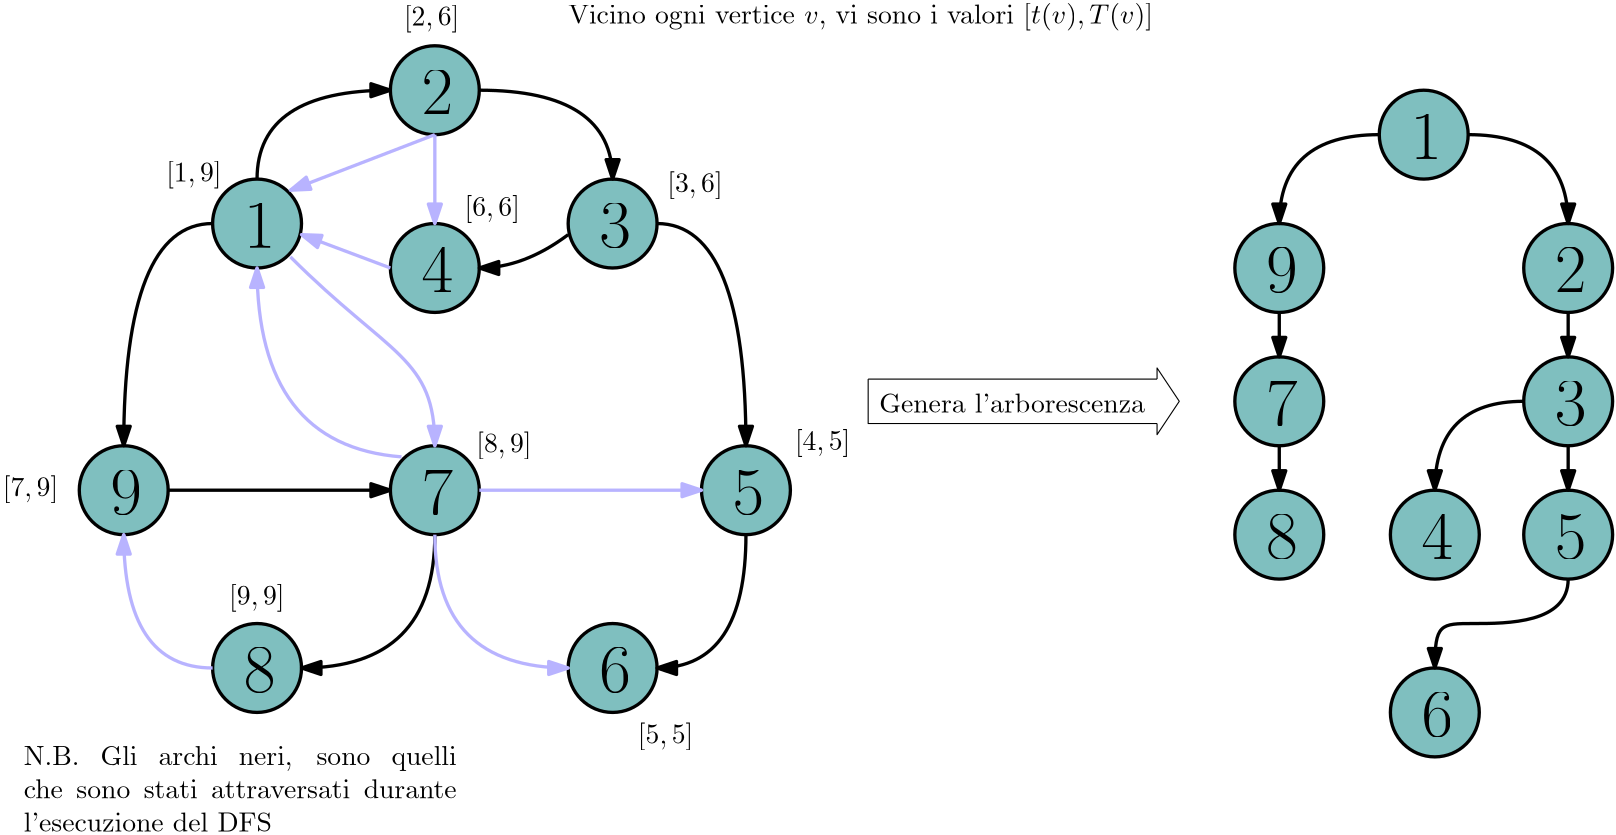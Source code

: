 <?xml version="1.0"?>
<!DOCTYPE ipe SYSTEM "ipe.dtd">
<ipe version="70218" creator="Ipe 7.2.28">
<info created="D:20240229212415" modified="D:20240229220647"/>
<ipestyle name="basic">
<symbol name="arrow/arc(spx)">
<path stroke="sym-stroke" fill="sym-stroke" pen="sym-pen">
0 0 m
-1 0.333 l
-1 -0.333 l
h
</path>
</symbol>
<symbol name="arrow/farc(spx)">
<path stroke="sym-stroke" fill="white" pen="sym-pen">
0 0 m
-1 0.333 l
-1 -0.333 l
h
</path>
</symbol>
<symbol name="arrow/ptarc(spx)">
<path stroke="sym-stroke" fill="sym-stroke" pen="sym-pen">
0 0 m
-1 0.333 l
-0.8 0 l
-1 -0.333 l
h
</path>
</symbol>
<symbol name="arrow/fptarc(spx)">
<path stroke="sym-stroke" fill="white" pen="sym-pen">
0 0 m
-1 0.333 l
-0.8 0 l
-1 -0.333 l
h
</path>
</symbol>
<symbol name="mark/circle(sx)" transformations="translations">
<path fill="sym-stroke">
0.6 0 0 0.6 0 0 e
0.4 0 0 0.4 0 0 e
</path>
</symbol>
<symbol name="mark/disk(sx)" transformations="translations">
<path fill="sym-stroke">
0.6 0 0 0.6 0 0 e
</path>
</symbol>
<symbol name="mark/fdisk(sfx)" transformations="translations">
<group>
<path fill="sym-fill">
0.5 0 0 0.5 0 0 e
</path>
<path fill="sym-stroke" fillrule="eofill">
0.6 0 0 0.6 0 0 e
0.4 0 0 0.4 0 0 e
</path>
</group>
</symbol>
<symbol name="mark/box(sx)" transformations="translations">
<path fill="sym-stroke" fillrule="eofill">
-0.6 -0.6 m
0.6 -0.6 l
0.6 0.6 l
-0.6 0.6 l
h
-0.4 -0.4 m
0.4 -0.4 l
0.4 0.4 l
-0.4 0.4 l
h
</path>
</symbol>
<symbol name="mark/square(sx)" transformations="translations">
<path fill="sym-stroke">
-0.6 -0.6 m
0.6 -0.6 l
0.6 0.6 l
-0.6 0.6 l
h
</path>
</symbol>
<symbol name="mark/fsquare(sfx)" transformations="translations">
<group>
<path fill="sym-fill">
-0.5 -0.5 m
0.5 -0.5 l
0.5 0.5 l
-0.5 0.5 l
h
</path>
<path fill="sym-stroke" fillrule="eofill">
-0.6 -0.6 m
0.6 -0.6 l
0.6 0.6 l
-0.6 0.6 l
h
-0.4 -0.4 m
0.4 -0.4 l
0.4 0.4 l
-0.4 0.4 l
h
</path>
</group>
</symbol>
<symbol name="mark/cross(sx)" transformations="translations">
<group>
<path fill="sym-stroke">
-0.43 -0.57 m
0.57 0.43 l
0.43 0.57 l
-0.57 -0.43 l
h
</path>
<path fill="sym-stroke">
-0.43 0.57 m
0.57 -0.43 l
0.43 -0.57 l
-0.57 0.43 l
h
</path>
</group>
</symbol>
<symbol name="arrow/fnormal(spx)">
<path stroke="sym-stroke" fill="white" pen="sym-pen">
0 0 m
-1 0.333 l
-1 -0.333 l
h
</path>
</symbol>
<symbol name="arrow/pointed(spx)">
<path stroke="sym-stroke" fill="sym-stroke" pen="sym-pen">
0 0 m
-1 0.333 l
-0.8 0 l
-1 -0.333 l
h
</path>
</symbol>
<symbol name="arrow/fpointed(spx)">
<path stroke="sym-stroke" fill="white" pen="sym-pen">
0 0 m
-1 0.333 l
-0.8 0 l
-1 -0.333 l
h
</path>
</symbol>
<symbol name="arrow/linear(spx)">
<path stroke="sym-stroke" pen="sym-pen">
-1 0.333 m
0 0 l
-1 -0.333 l
</path>
</symbol>
<symbol name="arrow/fdouble(spx)">
<path stroke="sym-stroke" fill="white" pen="sym-pen">
0 0 m
-1 0.333 l
-1 -0.333 l
h
-1 0 m
-2 0.333 l
-2 -0.333 l
h
</path>
</symbol>
<symbol name="arrow/double(spx)">
<path stroke="sym-stroke" fill="sym-stroke" pen="sym-pen">
0 0 m
-1 0.333 l
-1 -0.333 l
h
-1 0 m
-2 0.333 l
-2 -0.333 l
h
</path>
</symbol>
<symbol name="arrow/mid-normal(spx)">
<path stroke="sym-stroke" fill="sym-stroke" pen="sym-pen">
0.5 0 m
-0.5 0.333 l
-0.5 -0.333 l
h
</path>
</symbol>
<symbol name="arrow/mid-fnormal(spx)">
<path stroke="sym-stroke" fill="white" pen="sym-pen">
0.5 0 m
-0.5 0.333 l
-0.5 -0.333 l
h
</path>
</symbol>
<symbol name="arrow/mid-pointed(spx)">
<path stroke="sym-stroke" fill="sym-stroke" pen="sym-pen">
0.5 0 m
-0.5 0.333 l
-0.3 0 l
-0.5 -0.333 l
h
</path>
</symbol>
<symbol name="arrow/mid-fpointed(spx)">
<path stroke="sym-stroke" fill="white" pen="sym-pen">
0.5 0 m
-0.5 0.333 l
-0.3 0 l
-0.5 -0.333 l
h
</path>
</symbol>
<symbol name="arrow/mid-double(spx)">
<path stroke="sym-stroke" fill="sym-stroke" pen="sym-pen">
1 0 m
0 0.333 l
0 -0.333 l
h
0 0 m
-1 0.333 l
-1 -0.333 l
h
</path>
</symbol>
<symbol name="arrow/mid-fdouble(spx)">
<path stroke="sym-stroke" fill="white" pen="sym-pen">
1 0 m
0 0.333 l
0 -0.333 l
h
0 0 m
-1 0.333 l
-1 -0.333 l
h
</path>
</symbol>
<anglesize name="22.5 deg" value="22.5"/>
<anglesize name="30 deg" value="30"/>
<anglesize name="45 deg" value="45"/>
<anglesize name="60 deg" value="60"/>
<anglesize name="90 deg" value="90"/>
<arrowsize name="large" value="10"/>
<arrowsize name="small" value="5"/>
<arrowsize name="tiny" value="3"/>
<color name="blue" value="0 0 1"/>
<color name="brown" value="0.647 0.165 0.165"/>
<color name="darkblue" value="0 0 0.545"/>
<color name="darkcyan" value="0 0.545 0.545"/>
<color name="darkgray" value="0.663"/>
<color name="darkgreen" value="0 0.392 0"/>
<color name="darkmagenta" value="0.545 0 0.545"/>
<color name="darkorange" value="1 0.549 0"/>
<color name="darkred" value="0.545 0 0"/>
<color name="gold" value="1 0.843 0"/>
<color name="gray" value="0.745"/>
<color name="green" value="0 1 0"/>
<color name="lightblue" value="0.678 0.847 0.902"/>
<color name="lightcyan" value="0.878 1 1"/>
<color name="lightgray" value="0.827"/>
<color name="lightgreen" value="0.565 0.933 0.565"/>
<color name="lightyellow" value="1 1 0.878"/>
<color name="navy" value="0 0 0.502"/>
<color name="orange" value="1 0.647 0"/>
<color name="pink" value="1 0.753 0.796"/>
<color name="purple" value="0.627 0.125 0.941"/>
<color name="red" value="1 0 0"/>
<color name="seagreen" value="0.18 0.545 0.341"/>
<color name="turquoise" value="0.251 0.878 0.816"/>
<color name="violet" value="0.933 0.51 0.933"/>
<color name="yellow" value="1 1 0"/>
<dashstyle name="dash dot dotted" value="[4 2 1 2 1 2] 0"/>
<dashstyle name="dash dotted" value="[4 2 1 2] 0"/>
<dashstyle name="dashed" value="[4] 0"/>
<dashstyle name="dotted" value="[1 3] 0"/>
<gridsize name="10 pts (~3.5 mm)" value="10"/>
<gridsize name="14 pts (~5 mm)" value="14"/>
<gridsize name="16 pts (~6 mm)" value="16"/>
<gridsize name="20 pts (~7 mm)" value="20"/>
<gridsize name="28 pts (~10 mm)" value="28"/>
<gridsize name="32 pts (~12 mm)" value="32"/>
<gridsize name="4 pts" value="4"/>
<gridsize name="56 pts (~20 mm)" value="56"/>
<gridsize name="8 pts (~3 mm)" value="8"/>
<opacity name="10%" value="0.1"/>
<opacity name="30%" value="0.3"/>
<opacity name="50%" value="0.5"/>
<opacity name="75%" value="0.75"/>
<pen name="fat" value="1.2"/>
<pen name="heavier" value="0.8"/>
<pen name="ultrafat" value="2"/>
<symbolsize name="large" value="5"/>
<symbolsize name="small" value="2"/>
<symbolsize name="tiny" value="1.1"/>
<textsize name="Huge" value="\Huge"/>
<textsize name="LARGE" value="\LARGE"/>
<textsize name="Large" value="\Large"/>
<textsize name="footnote" value="\footnotesize"/>
<textsize name="huge" value="\huge"/>
<textsize name="large" value="\large"/>
<textsize name="script" value="\scriptsize"/>
<textsize name="small" value="\small"/>
<textsize name="tiny" value="\tiny"/>
<textstyle name="center" begin="\begin{center}" end="\end{center}"/>
<textstyle name="item" begin="\begin{itemize}\item{}" end="\end{itemize}"/>
<textstyle name="itemize" begin="\begin{itemize}" end="\end{itemize}"/>
<tiling name="falling" angle="-60" step="4" width="1"/>
<tiling name="rising" angle="30" step="4" width="1"/>
</ipestyle>
<page>
<layer name="alpha"/>
<view layers="alpha" active="alpha"/>
<path layer="alpha" matrix="1 0 0 1 -52 0" stroke="black" fill="0 0.502 0.502" pen="fat" opacity="50%" stroke-opacity="opaque">
16 0 0 16 80 576 e
</path>
<path matrix="1 0 0 1 -4 96" stroke="black" fill="0 0.502 0.502" pen="fat" opacity="50%" stroke-opacity="opaque">
16 0 0 16 80 576 e
</path>
<path matrix="1 0 0 1 -4 -64" stroke="black" fill="0 0.502 0.502" pen="fat" opacity="50%" stroke-opacity="opaque">
16 0 0 16 80 576 e
</path>
<path matrix="1 0 0 1 60 0" stroke="black" fill="0 0.502 0.502" pen="fat" opacity="50%" stroke-opacity="opaque">
16 0 0 16 80 576 e
</path>
<path matrix="1 0 0 1 124 -64" stroke="black" fill="0 0.502 0.502" pen="fat" opacity="50%" stroke-opacity="opaque">
16 0 0 16 80 576 e
</path>
<path matrix="1 0 0 1 172 0" stroke="black" fill="0 0.502 0.502" pen="fat" opacity="50%" stroke-opacity="opaque">
16 0 0 16 80 576 e
</path>
<path matrix="1 0 0 1 124 96" stroke="black" fill="0 0.502 0.502" pen="fat" opacity="50%" stroke-opacity="opaque">
16 0 0 16 80 576 e
</path>
<path matrix="1 0 0 1 60 144" stroke="black" fill="0 0.502 0.502" pen="fat" opacity="50%" stroke-opacity="opaque">
16 0 0 16 80 576 e
</path>
<path matrix="1 0 0 1 -36 0" stroke="0" fill="0 0.502 0.502" pen="fat" arrow="normal/normal" opacity="50%" stroke-opacity="opaque">
80 576 m
160 576 l
</path>
<path matrix="1 0 0 1 -36 0" stroke="0" pen="fat" arrow="normal/normal" opacity="50%" stroke-opacity="opaque">
176 560 m
176 512
128 512 c
</path>
<path matrix="1 0 0 1 -36 0" stroke="0.722 0.702 1" pen="fat" arrow="normal/normal" opacity="50%" stroke-opacity="opaque">
176 560 m
176 512
224 512 c
</path>
<path matrix="1 0 0 1 -36 0" stroke="0.722 0.702 1" pen="fat" arrow="normal/normal" opacity="50%" stroke-opacity="opaque">
192 576 m
272 576 l
</path>
<path matrix="1 0 0 1 -36 0" stroke="0" pen="fat" arrow="normal/normal" opacity="50%" stroke-opacity="opaque">
288 560 m
288 512
256 512 c
</path>
<path matrix="1 0 0 1 -36 0" stroke="0.722 0.702 1" pen="fat" arrow="normal/normal" opacity="50%" stroke-opacity="opaque">
96 512 m
64 512
64 560 c
</path>
<path matrix="1 0 0 1 60 80" stroke="black" fill="0 0.502 0.502" pen="fat" opacity="50%" stroke-opacity="opaque">
16 0 0 16 80 576 e
</path>
<path matrix="1 0 0 1 -36 0" stroke="0" pen="fat" arrow="normal/normal" opacity="50%" stroke-opacity="opaque">
96 672 m
64 672
64 592 c
</path>
<path matrix="1 0 0 1 -36 0" stroke="0.722 0.702 1" pen="fat" arrow="normal/normal" opacity="50%" stroke-opacity="opaque">
164 588 m
112 592
112 656 c
</path>
<path matrix="1 0 0 1 -36 0" stroke="0.722 0.702 1" pen="fat" arrow="normal/normal" opacity="50%" stroke-opacity="opaque">
160 656 m
128 668 l
</path>
<path matrix="1 0 0 1 -36 0" stroke="0" pen="fat" arrow="normal/normal" opacity="50%" stroke-opacity="opaque">
112 688 m
112 720
160 720 c
</path>
<path matrix="1 0 0 1 -36 0" stroke="0.722 0.702 1" pen="fat" arrow="normal/normal" opacity="50%" stroke-opacity="opaque">
176 704 m
176 672 l
</path>
<path matrix="1 0 0 1 -36 0" stroke="0.722 0.702 1" pen="fat" arrow="normal/normal" opacity="50%" stroke-opacity="opaque">
176 704 m
124 684 l
</path>
<path matrix="1 0 0 1 -36 0" stroke="0" pen="fat" arrow="normal/normal" opacity="50%" stroke-opacity="opaque">
192 720 m
240 720
240 688 c
</path>
<path matrix="1 0 0 1 -36 0" stroke="0" pen="fat" arrow="normal/normal" opacity="50%" stroke-opacity="opaque">
224 668 m
208 656
192 656 c
</path>
<path matrix="1 0 0 1 -36 0" stroke="0" pen="fat" arrow="normal/normal" opacity="50%" stroke-opacity="opaque">
256 672 m
288 672
288 592 c
</path>
<path matrix="1 0 0 1 -36 0" stroke="0.722 0.702 1" pen="fat" arrow="normal/normal" opacity="50%" stroke-opacity="opaque">
124 660 m
160 624
176 624
176 592 c
</path>
<text matrix="1 0 0 1 -24 4" transformations="translations" pos="16 480" stroke="black" type="minipage" width="156" height="17.899" depth="12.93" valign="top">N.B. Gli archi neri, sono quelli che sono stati attraversati durante l&apos;esecuzione del DFS
</text>
<text matrix="1 0 0 1 148 48" transformations="translations" pos="40 696" stroke="0" type="label" width="213.827" height="7.473" depth="2.49" valign="baseline">Vicino ogni vertice \(v\), vi sono i valori \([t(v),T(v)]\)

</text>
<text matrix="1 0 0 1 -48.7179 -4.89864" transformations="translations" pos="92 692" stroke="0" type="label" width="19.925" height="7.473" depth="2.49" valign="baseline" style="math">[1,9]</text>
<text matrix="1 0 0 1 36.8772 51.266" transformations="translations" pos="92 692" stroke="0" type="label" width="19.925" height="7.473" depth="2.49" valign="baseline" style="math">[2,6]</text>
<text matrix="1 0 0 1 58.6692 -17.2552" transformations="translations" pos="92 692" stroke="0" type="label" width="19.925" height="7.473" depth="2.49" valign="baseline" style="math">[6,6]</text>
<text matrix="1 0 0 1 131.684 -8.71814" transformations="translations" pos="92 692" stroke="0" type="label" width="19.925" height="7.473" depth="2.49" valign="baseline" style="math">[3,6]</text>
<text matrix="1 0 0 1 177.627 -101.558" transformations="translations" pos="92 692" stroke="0" type="label" width="19.925" height="7.473" depth="2.49" valign="baseline" style="math">[4,5]</text>
<text matrix="1 0 0 1 121.093 -207.145" transformations="translations" pos="92 692" stroke="0" type="label" width="19.925" height="7.473" depth="2.49" valign="baseline" style="math">[5,5]</text>
<text matrix="1 0 0 1 62.8949 -102.389" transformations="translations" pos="92 692" stroke="0" type="label" width="19.925" height="7.473" depth="2.49" valign="baseline" style="math">[8,9]</text>
<text matrix="1 0 0 1 -26.0643 -157.261" transformations="translations" pos="92 692" stroke="0" type="label" width="19.925" height="7.473" depth="2.49" valign="baseline" style="math">[9,9]</text>
<text matrix="1 0 0 1 -107.541 -118.186" transformations="translations" pos="92 692" stroke="0" type="label" width="19.925" height="7.473" depth="2.49" valign="baseline" style="math">[7,9]</text>
<text matrix="1 0 0 1 -15.1228 -20.734" transformations="translations" pos="92 692" stroke="0" type="label" width="11.368" height="15.978" depth="0" halign="center" valign="center" size="Huge">1</text>
<text matrix="1 0 0 1 48.8772 27.266" transformations="translations" pos="92 692" stroke="0" type="label" width="11.368" height="15.978" depth="0" halign="center" valign="center" size="Huge">2</text>
<text matrix="1 0 0 1 48.8772 -36.734" transformations="translations" pos="92 692" stroke="0" type="label" width="11.368" height="15.978" depth="0" halign="center" valign="center" size="Huge">4</text>
<text matrix="1 0 0 1 112.877 -20.734" transformations="translations" pos="92 692" stroke="0" type="label" width="11.368" height="15.978" depth="0" halign="center" valign="center" size="Huge">3</text>
<text matrix="1 0 0 1 160.877 -116.734" transformations="translations" pos="92 692" stroke="0" type="label" width="11.368" height="15.978" depth="0" halign="center" valign="center" size="Huge">5</text>
<text matrix="1 0 0 1 112.877 -180.734" transformations="translations" pos="92 692" stroke="0" type="label" width="11.368" height="15.978" depth="0" halign="center" valign="center" size="Huge">6</text>
<text matrix="1 0 0 1 48.8772 -116.734" transformations="translations" pos="92 692" stroke="0" type="label" width="11.368" height="15.978" depth="0" halign="center" valign="center" size="Huge">7</text>
<text matrix="1 0 0 1 -15.1228 -180.734" transformations="translations" pos="92 692" stroke="0" type="label" width="11.368" height="15.978" depth="0" halign="center" valign="center" size="Huge">8</text>
<text matrix="1 0 0 1 -63.1228 -116.734" transformations="translations" pos="92 692" stroke="0" type="label" width="11.368" height="15.978" depth="0" halign="center" valign="center" size="Huge">9</text>
<text matrix="1 0 0 1 -28 12" transformations="translations" pos="328 592" stroke="0" type="label" width="99.004" height="6.918" depth="0" valign="baseline">Genera l&apos;arborescenza </text>
<path matrix="1 0 0 1 0 32" stroke="0">
296 584 m
296 568 l
400 568 l
</path>
<path matrix="1 0 0 1 0 32" stroke="0">
296 584 m
400 584 l
</path>
<path matrix="1 0 0 1 0 32" stroke="0">
400 584 m
400 588 l
408 576 l
400 564 l
400 568 l
</path>
<path matrix="1 0 0 1 416 128" stroke="black" fill="0 0.502 0.502" pen="fat" opacity="50%" stroke-opacity="opaque">
16 0 0 16 80 576 e
</path>
<text matrix="1 0 0 1 404.877 11.266" transformations="translations" pos="92 692" stroke="0" type="label" width="11.368" height="15.978" depth="0" halign="center" valign="center" size="Huge">1</text>
<path matrix="1 0 0 1 364 80" stroke="black" fill="0 0.502 0.502" pen="fat" opacity="50%" stroke-opacity="opaque">
16 0 0 16 80 576 e
</path>
<text matrix="1 0 0 1 352.877 -36.734" transformations="translations" pos="92 692" stroke="0" type="label" width="11.368" height="15.978" depth="0" halign="center" valign="center" size="Huge">9</text>
<path matrix="1 0 0 1 468 80" stroke="black" fill="0 0.502 0.502" pen="fat" opacity="50%" stroke-opacity="opaque">
16 0 0 16 80 576 e
</path>
<text matrix="1 0 0 1 456.877 -36.734" transformations="translations" pos="92 692" stroke="0" type="label" width="11.368" height="15.978" depth="0" halign="center" valign="center" size="Huge">2</text>
<path matrix="1 0 0 1 364 32" stroke="black" fill="0 0.502 0.502" pen="fat" opacity="50%" stroke-opacity="opaque">
16 0 0 16 80 576 e
</path>
<text matrix="1 0 0 1 352.877 -84.734" transformations="translations" pos="92 692" stroke="0" type="label" width="11.368" height="15.978" depth="0" halign="center" valign="center" size="Huge">7</text>
<path matrix="1 0 0 1 364 -16" stroke="black" fill="0 0.502 0.502" pen="fat" opacity="50%" stroke-opacity="opaque">
16 0 0 16 80 576 e
</path>
<text matrix="1 0 0 1 352.877 -132.734" transformations="translations" pos="92 692" stroke="0" type="label" width="11.368" height="15.978" depth="0" halign="center" valign="center" size="Huge">8</text>
<path matrix="1 0 0 1 468 32" stroke="black" fill="0 0.502 0.502" pen="fat" opacity="50%" stroke-opacity="opaque">
16 0 0 16 80 576 e
</path>
<text matrix="1 0 0 1 456.877 -84.734" transformations="translations" pos="92 692" stroke="0" type="label" width="11.368" height="15.978" depth="0" halign="center" valign="center" size="Huge">3</text>
<path matrix="1 0 0 1 420 -16" stroke="black" fill="0 0.502 0.502" pen="fat" opacity="50%" stroke-opacity="opaque">
16 0 0 16 80 576 e
</path>
<text matrix="1 0 0 1 408.877 -132.734" transformations="translations" pos="92 692" stroke="0" type="label" width="11.368" height="15.978" depth="0" halign="center" valign="center" size="Huge">4</text>
<path matrix="1 0 0 1 468 -16" stroke="black" fill="0 0.502 0.502" pen="fat" opacity="50%" stroke-opacity="opaque">
16 0 0 16 80 576 e
</path>
<text matrix="1 0 0 1 456.877 -132.734" transformations="translations" pos="92 692" stroke="0" type="label" width="11.368" height="15.978" depth="0" halign="center" valign="center" size="Huge">5</text>
<path matrix="1 0 0 1 420 -80" stroke="black" fill="0 0.502 0.502" pen="fat" opacity="50%" stroke-opacity="opaque">
16 0 0 16 80 576 e
</path>
<text matrix="1 0 0 1 408.877 -196.734" transformations="translations" pos="92 692" stroke="0" type="label" width="11.368" height="15.978" depth="0" halign="center" valign="center" size="Huge">6</text>
<path matrix="1 0 0 1 0 32" stroke="0" pen="fat" arrow="normal/normal">
480 672 m
444 672
444 640 c
</path>
<path matrix="1 0 0 1 0 32" stroke="0" pen="fat" arrow="normal/normal">
512 672 m
548 672
548 640 c
</path>
<path matrix="1 0 0 1 0 32" stroke="0" pen="fat" arrow="normal/normal">
548 608 m
548 592 l
</path>
<path matrix="1 0 0 1 0 32" stroke="0" pen="fat" arrow="normal/normal">
548 560 m
548 544 l
</path>
<path matrix="1 0 0 1 0 32" stroke="0" pen="fat" arrow="normal/normal">
532 576 m
500 576
500 544 c
</path>
<path matrix="1 0 0 1 0 32" stroke="0" pen="fat" arrow="normal/normal">
548 512 m
548 496
504 496
500 496
500 480 c
</path>
<path matrix="1 0 0 1 0 32" stroke="0" pen="fat" arrow="normal/normal">
444 608 m
444 592 l
</path>
<path matrix="1 0 0 1 0 32" stroke="0" pen="fat" arrow="normal/normal">
444 560 m
444 544 l
</path>
</page>
</ipe>
